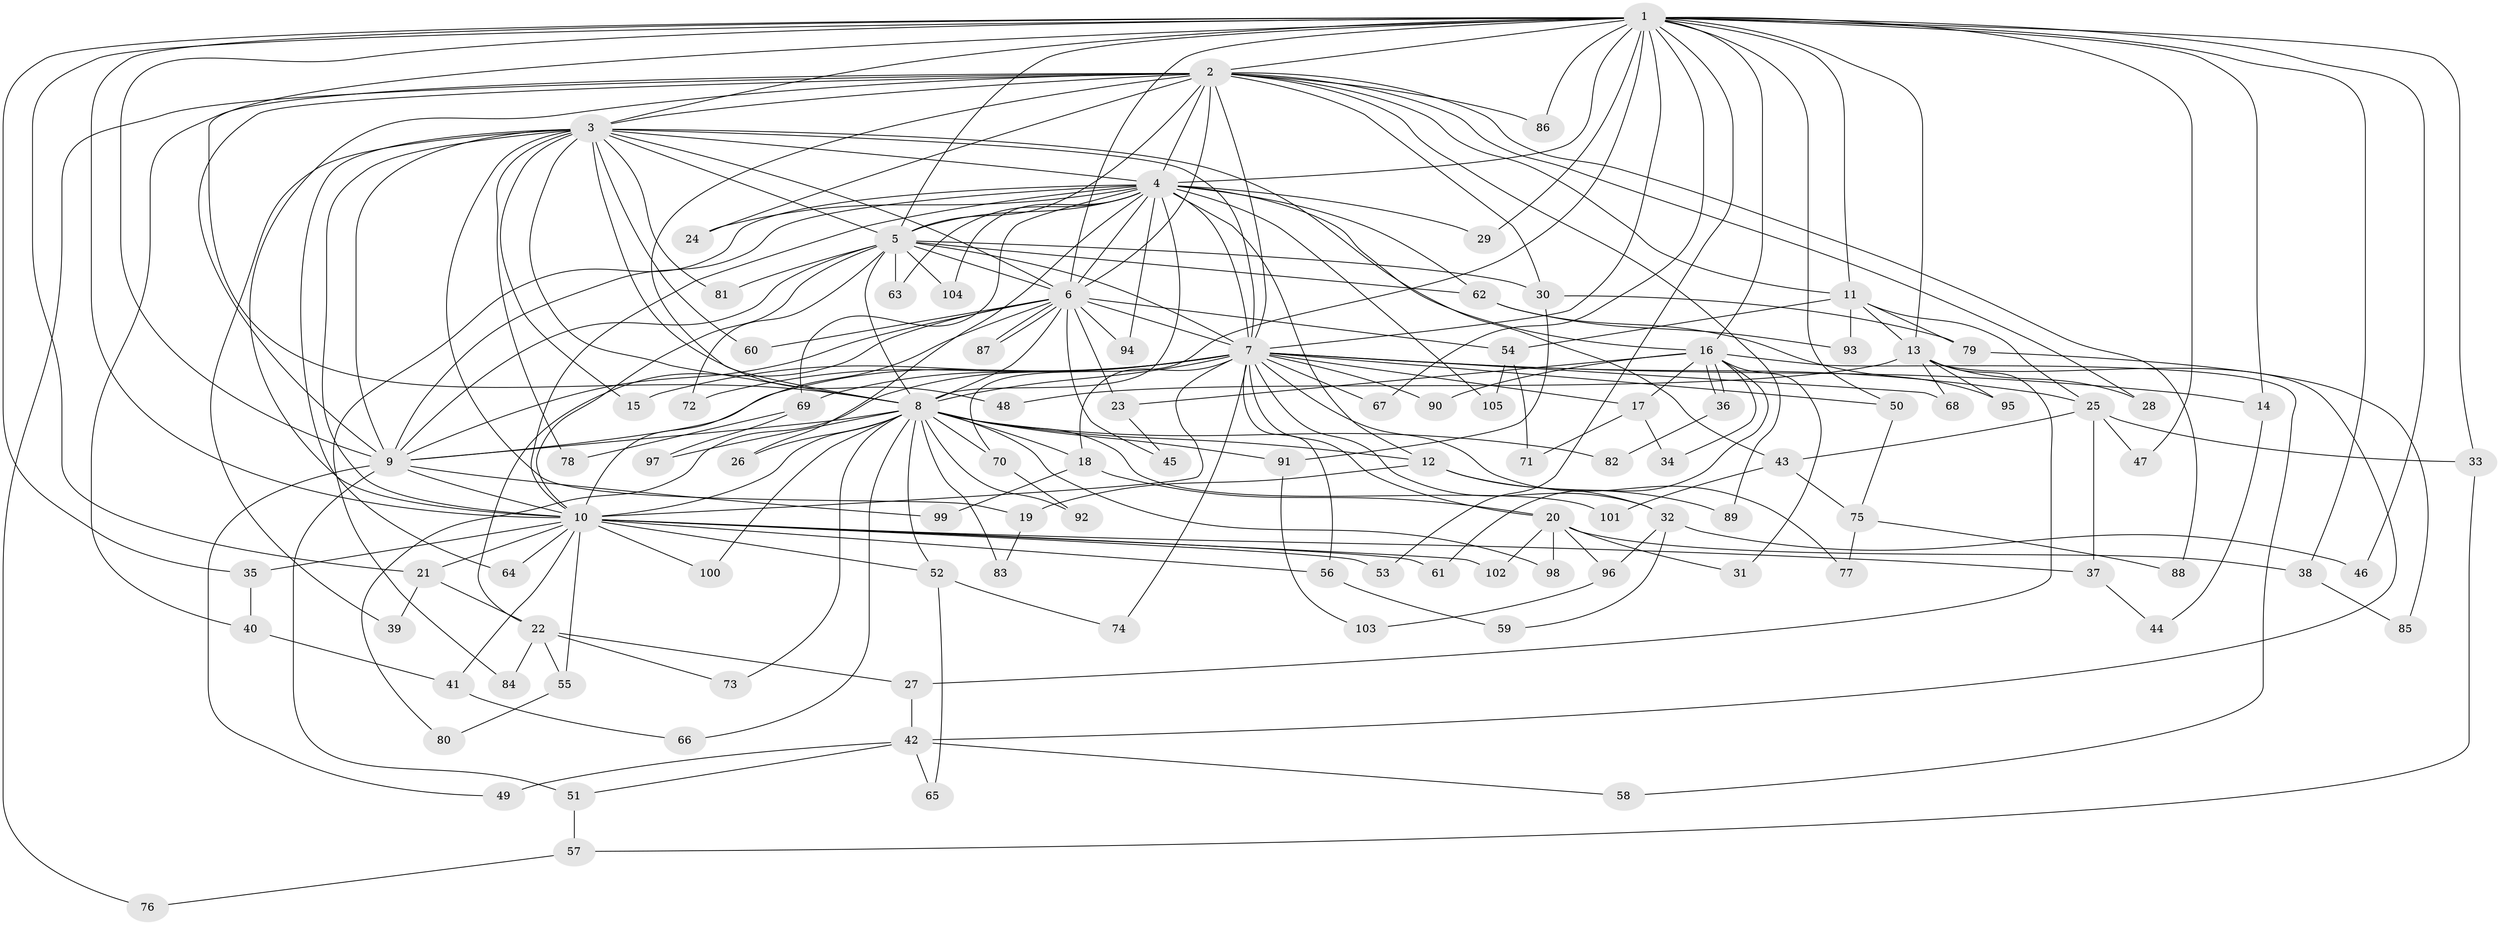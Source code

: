 // coarse degree distribution, {21: 0.019230769230769232, 2: 0.5, 1: 0.17307692307692307, 3: 0.11538461538461539, 6: 0.038461538461538464, 5: 0.057692307692307696, 4: 0.038461538461538464, 20: 0.019230769230769232, 16: 0.019230769230769232, 11: 0.019230769230769232}
// Generated by graph-tools (version 1.1) at 2025/48/03/04/25 21:48:01]
// undirected, 105 vertices, 235 edges
graph export_dot {
graph [start="1"]
  node [color=gray90,style=filled];
  1;
  2;
  3;
  4;
  5;
  6;
  7;
  8;
  9;
  10;
  11;
  12;
  13;
  14;
  15;
  16;
  17;
  18;
  19;
  20;
  21;
  22;
  23;
  24;
  25;
  26;
  27;
  28;
  29;
  30;
  31;
  32;
  33;
  34;
  35;
  36;
  37;
  38;
  39;
  40;
  41;
  42;
  43;
  44;
  45;
  46;
  47;
  48;
  49;
  50;
  51;
  52;
  53;
  54;
  55;
  56;
  57;
  58;
  59;
  60;
  61;
  62;
  63;
  64;
  65;
  66;
  67;
  68;
  69;
  70;
  71;
  72;
  73;
  74;
  75;
  76;
  77;
  78;
  79;
  80;
  81;
  82;
  83;
  84;
  85;
  86;
  87;
  88;
  89;
  90;
  91;
  92;
  93;
  94;
  95;
  96;
  97;
  98;
  99;
  100;
  101;
  102;
  103;
  104;
  105;
  1 -- 2;
  1 -- 3;
  1 -- 4;
  1 -- 5;
  1 -- 6;
  1 -- 7;
  1 -- 8;
  1 -- 9;
  1 -- 10;
  1 -- 11;
  1 -- 13;
  1 -- 14;
  1 -- 16;
  1 -- 21;
  1 -- 29;
  1 -- 33;
  1 -- 35;
  1 -- 38;
  1 -- 46;
  1 -- 47;
  1 -- 50;
  1 -- 53;
  1 -- 67;
  1 -- 70;
  1 -- 86;
  2 -- 3;
  2 -- 4;
  2 -- 5;
  2 -- 6;
  2 -- 7;
  2 -- 8;
  2 -- 9;
  2 -- 10;
  2 -- 11;
  2 -- 24;
  2 -- 28;
  2 -- 30;
  2 -- 40;
  2 -- 76;
  2 -- 86;
  2 -- 88;
  2 -- 89;
  3 -- 4;
  3 -- 5;
  3 -- 6;
  3 -- 7;
  3 -- 8;
  3 -- 9;
  3 -- 10;
  3 -- 15;
  3 -- 19;
  3 -- 39;
  3 -- 43;
  3 -- 48;
  3 -- 60;
  3 -- 64;
  3 -- 78;
  3 -- 81;
  4 -- 5;
  4 -- 6;
  4 -- 7;
  4 -- 8;
  4 -- 9;
  4 -- 10;
  4 -- 12;
  4 -- 16;
  4 -- 24;
  4 -- 26;
  4 -- 29;
  4 -- 62;
  4 -- 63;
  4 -- 69;
  4 -- 84;
  4 -- 94;
  4 -- 104;
  4 -- 105;
  5 -- 6;
  5 -- 7;
  5 -- 8;
  5 -- 9;
  5 -- 10;
  5 -- 30;
  5 -- 62;
  5 -- 63;
  5 -- 72;
  5 -- 81;
  5 -- 104;
  6 -- 7;
  6 -- 8;
  6 -- 9;
  6 -- 10;
  6 -- 22;
  6 -- 23;
  6 -- 45;
  6 -- 54;
  6 -- 60;
  6 -- 87;
  6 -- 87;
  6 -- 94;
  7 -- 8;
  7 -- 9;
  7 -- 10;
  7 -- 14;
  7 -- 15;
  7 -- 17;
  7 -- 18;
  7 -- 20;
  7 -- 25;
  7 -- 32;
  7 -- 50;
  7 -- 56;
  7 -- 67;
  7 -- 68;
  7 -- 69;
  7 -- 72;
  7 -- 74;
  7 -- 77;
  7 -- 80;
  7 -- 90;
  8 -- 9;
  8 -- 10;
  8 -- 12;
  8 -- 18;
  8 -- 26;
  8 -- 52;
  8 -- 66;
  8 -- 70;
  8 -- 73;
  8 -- 82;
  8 -- 83;
  8 -- 91;
  8 -- 92;
  8 -- 97;
  8 -- 98;
  8 -- 100;
  8 -- 101;
  9 -- 10;
  9 -- 49;
  9 -- 51;
  9 -- 99;
  10 -- 21;
  10 -- 35;
  10 -- 37;
  10 -- 41;
  10 -- 52;
  10 -- 53;
  10 -- 55;
  10 -- 56;
  10 -- 61;
  10 -- 64;
  10 -- 100;
  10 -- 102;
  11 -- 13;
  11 -- 25;
  11 -- 54;
  11 -- 79;
  11 -- 93;
  12 -- 19;
  12 -- 32;
  12 -- 89;
  13 -- 27;
  13 -- 28;
  13 -- 42;
  13 -- 48;
  13 -- 68;
  13 -- 95;
  14 -- 44;
  16 -- 17;
  16 -- 23;
  16 -- 31;
  16 -- 34;
  16 -- 36;
  16 -- 36;
  16 -- 58;
  16 -- 61;
  16 -- 90;
  17 -- 34;
  17 -- 71;
  18 -- 20;
  18 -- 99;
  19 -- 83;
  20 -- 31;
  20 -- 38;
  20 -- 96;
  20 -- 98;
  20 -- 102;
  21 -- 22;
  21 -- 39;
  22 -- 27;
  22 -- 55;
  22 -- 73;
  22 -- 84;
  23 -- 45;
  25 -- 33;
  25 -- 37;
  25 -- 43;
  25 -- 47;
  27 -- 42;
  30 -- 79;
  30 -- 91;
  32 -- 46;
  32 -- 59;
  32 -- 96;
  33 -- 57;
  35 -- 40;
  36 -- 82;
  37 -- 44;
  38 -- 85;
  40 -- 41;
  41 -- 66;
  42 -- 49;
  42 -- 51;
  42 -- 58;
  42 -- 65;
  43 -- 75;
  43 -- 101;
  50 -- 75;
  51 -- 57;
  52 -- 65;
  52 -- 74;
  54 -- 71;
  54 -- 105;
  55 -- 80;
  56 -- 59;
  57 -- 76;
  62 -- 93;
  62 -- 95;
  69 -- 78;
  69 -- 97;
  70 -- 92;
  75 -- 77;
  75 -- 88;
  79 -- 85;
  91 -- 103;
  96 -- 103;
}
